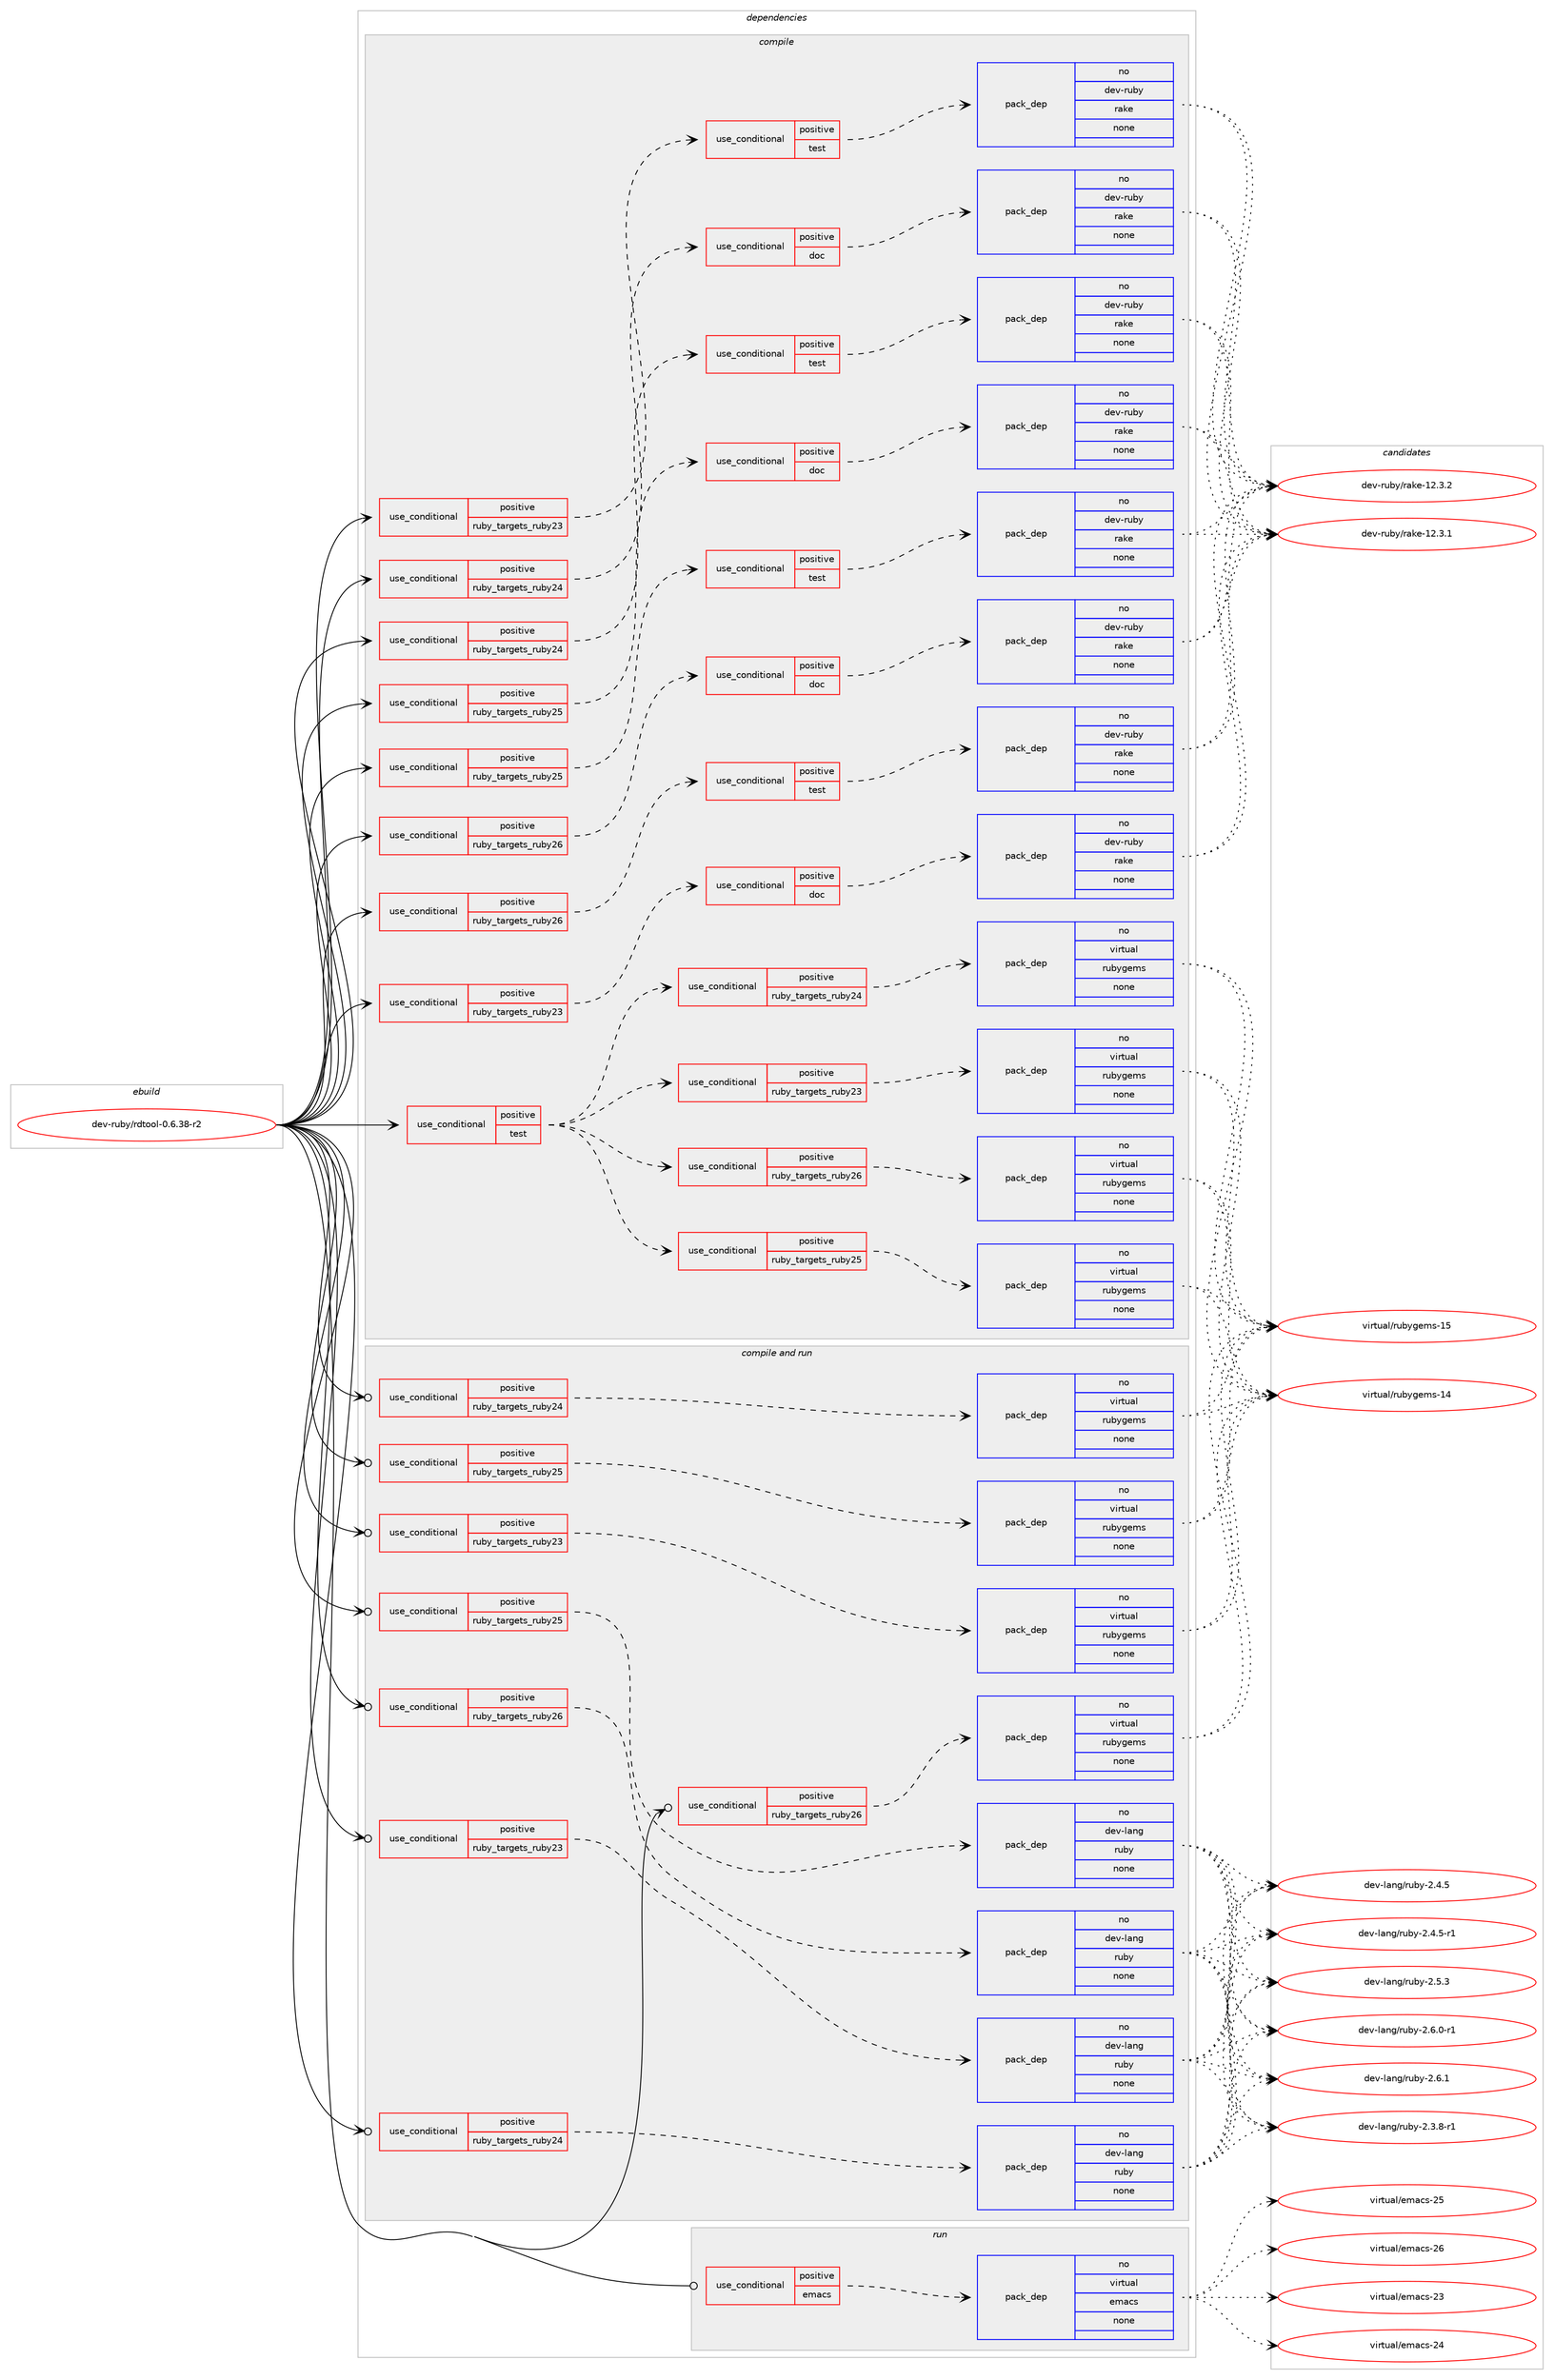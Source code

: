 digraph prolog {

# *************
# Graph options
# *************

newrank=true;
concentrate=true;
compound=true;
graph [rankdir=LR,fontname=Helvetica,fontsize=10,ranksep=1.5];#, ranksep=2.5, nodesep=0.2];
edge  [arrowhead=vee];
node  [fontname=Helvetica,fontsize=10];

# **********
# The ebuild
# **********

subgraph cluster_leftcol {
color=gray;
rank=same;
label=<<i>ebuild</i>>;
id [label="dev-ruby/rdtool-0.6.38-r2", color=red, width=4, href="../dev-ruby/rdtool-0.6.38-r2.svg"];
}

# ****************
# The dependencies
# ****************

subgraph cluster_midcol {
color=gray;
label=<<i>dependencies</i>>;
subgraph cluster_compile {
fillcolor="#eeeeee";
style=filled;
label=<<i>compile</i>>;
subgraph cond412236 {
dependency1517085 [label=<<TABLE BORDER="0" CELLBORDER="1" CELLSPACING="0" CELLPADDING="4"><TR><TD ROWSPAN="3" CELLPADDING="10">use_conditional</TD></TR><TR><TD>positive</TD></TR><TR><TD>ruby_targets_ruby23</TD></TR></TABLE>>, shape=none, color=red];
subgraph cond412237 {
dependency1517086 [label=<<TABLE BORDER="0" CELLBORDER="1" CELLSPACING="0" CELLPADDING="4"><TR><TD ROWSPAN="3" CELLPADDING="10">use_conditional</TD></TR><TR><TD>positive</TD></TR><TR><TD>doc</TD></TR></TABLE>>, shape=none, color=red];
subgraph pack1081343 {
dependency1517087 [label=<<TABLE BORDER="0" CELLBORDER="1" CELLSPACING="0" CELLPADDING="4" WIDTH="220"><TR><TD ROWSPAN="6" CELLPADDING="30">pack_dep</TD></TR><TR><TD WIDTH="110">no</TD></TR><TR><TD>dev-ruby</TD></TR><TR><TD>rake</TD></TR><TR><TD>none</TD></TR><TR><TD></TD></TR></TABLE>>, shape=none, color=blue];
}
dependency1517086:e -> dependency1517087:w [weight=20,style="dashed",arrowhead="vee"];
}
dependency1517085:e -> dependency1517086:w [weight=20,style="dashed",arrowhead="vee"];
}
id:e -> dependency1517085:w [weight=20,style="solid",arrowhead="vee"];
subgraph cond412238 {
dependency1517088 [label=<<TABLE BORDER="0" CELLBORDER="1" CELLSPACING="0" CELLPADDING="4"><TR><TD ROWSPAN="3" CELLPADDING="10">use_conditional</TD></TR><TR><TD>positive</TD></TR><TR><TD>ruby_targets_ruby23</TD></TR></TABLE>>, shape=none, color=red];
subgraph cond412239 {
dependency1517089 [label=<<TABLE BORDER="0" CELLBORDER="1" CELLSPACING="0" CELLPADDING="4"><TR><TD ROWSPAN="3" CELLPADDING="10">use_conditional</TD></TR><TR><TD>positive</TD></TR><TR><TD>test</TD></TR></TABLE>>, shape=none, color=red];
subgraph pack1081344 {
dependency1517090 [label=<<TABLE BORDER="0" CELLBORDER="1" CELLSPACING="0" CELLPADDING="4" WIDTH="220"><TR><TD ROWSPAN="6" CELLPADDING="30">pack_dep</TD></TR><TR><TD WIDTH="110">no</TD></TR><TR><TD>dev-ruby</TD></TR><TR><TD>rake</TD></TR><TR><TD>none</TD></TR><TR><TD></TD></TR></TABLE>>, shape=none, color=blue];
}
dependency1517089:e -> dependency1517090:w [weight=20,style="dashed",arrowhead="vee"];
}
dependency1517088:e -> dependency1517089:w [weight=20,style="dashed",arrowhead="vee"];
}
id:e -> dependency1517088:w [weight=20,style="solid",arrowhead="vee"];
subgraph cond412240 {
dependency1517091 [label=<<TABLE BORDER="0" CELLBORDER="1" CELLSPACING="0" CELLPADDING="4"><TR><TD ROWSPAN="3" CELLPADDING="10">use_conditional</TD></TR><TR><TD>positive</TD></TR><TR><TD>ruby_targets_ruby24</TD></TR></TABLE>>, shape=none, color=red];
subgraph cond412241 {
dependency1517092 [label=<<TABLE BORDER="0" CELLBORDER="1" CELLSPACING="0" CELLPADDING="4"><TR><TD ROWSPAN="3" CELLPADDING="10">use_conditional</TD></TR><TR><TD>positive</TD></TR><TR><TD>doc</TD></TR></TABLE>>, shape=none, color=red];
subgraph pack1081345 {
dependency1517093 [label=<<TABLE BORDER="0" CELLBORDER="1" CELLSPACING="0" CELLPADDING="4" WIDTH="220"><TR><TD ROWSPAN="6" CELLPADDING="30">pack_dep</TD></TR><TR><TD WIDTH="110">no</TD></TR><TR><TD>dev-ruby</TD></TR><TR><TD>rake</TD></TR><TR><TD>none</TD></TR><TR><TD></TD></TR></TABLE>>, shape=none, color=blue];
}
dependency1517092:e -> dependency1517093:w [weight=20,style="dashed",arrowhead="vee"];
}
dependency1517091:e -> dependency1517092:w [weight=20,style="dashed",arrowhead="vee"];
}
id:e -> dependency1517091:w [weight=20,style="solid",arrowhead="vee"];
subgraph cond412242 {
dependency1517094 [label=<<TABLE BORDER="0" CELLBORDER="1" CELLSPACING="0" CELLPADDING="4"><TR><TD ROWSPAN="3" CELLPADDING="10">use_conditional</TD></TR><TR><TD>positive</TD></TR><TR><TD>ruby_targets_ruby24</TD></TR></TABLE>>, shape=none, color=red];
subgraph cond412243 {
dependency1517095 [label=<<TABLE BORDER="0" CELLBORDER="1" CELLSPACING="0" CELLPADDING="4"><TR><TD ROWSPAN="3" CELLPADDING="10">use_conditional</TD></TR><TR><TD>positive</TD></TR><TR><TD>test</TD></TR></TABLE>>, shape=none, color=red];
subgraph pack1081346 {
dependency1517096 [label=<<TABLE BORDER="0" CELLBORDER="1" CELLSPACING="0" CELLPADDING="4" WIDTH="220"><TR><TD ROWSPAN="6" CELLPADDING="30">pack_dep</TD></TR><TR><TD WIDTH="110">no</TD></TR><TR><TD>dev-ruby</TD></TR><TR><TD>rake</TD></TR><TR><TD>none</TD></TR><TR><TD></TD></TR></TABLE>>, shape=none, color=blue];
}
dependency1517095:e -> dependency1517096:w [weight=20,style="dashed",arrowhead="vee"];
}
dependency1517094:e -> dependency1517095:w [weight=20,style="dashed",arrowhead="vee"];
}
id:e -> dependency1517094:w [weight=20,style="solid",arrowhead="vee"];
subgraph cond412244 {
dependency1517097 [label=<<TABLE BORDER="0" CELLBORDER="1" CELLSPACING="0" CELLPADDING="4"><TR><TD ROWSPAN="3" CELLPADDING="10">use_conditional</TD></TR><TR><TD>positive</TD></TR><TR><TD>ruby_targets_ruby25</TD></TR></TABLE>>, shape=none, color=red];
subgraph cond412245 {
dependency1517098 [label=<<TABLE BORDER="0" CELLBORDER="1" CELLSPACING="0" CELLPADDING="4"><TR><TD ROWSPAN="3" CELLPADDING="10">use_conditional</TD></TR><TR><TD>positive</TD></TR><TR><TD>doc</TD></TR></TABLE>>, shape=none, color=red];
subgraph pack1081347 {
dependency1517099 [label=<<TABLE BORDER="0" CELLBORDER="1" CELLSPACING="0" CELLPADDING="4" WIDTH="220"><TR><TD ROWSPAN="6" CELLPADDING="30">pack_dep</TD></TR><TR><TD WIDTH="110">no</TD></TR><TR><TD>dev-ruby</TD></TR><TR><TD>rake</TD></TR><TR><TD>none</TD></TR><TR><TD></TD></TR></TABLE>>, shape=none, color=blue];
}
dependency1517098:e -> dependency1517099:w [weight=20,style="dashed",arrowhead="vee"];
}
dependency1517097:e -> dependency1517098:w [weight=20,style="dashed",arrowhead="vee"];
}
id:e -> dependency1517097:w [weight=20,style="solid",arrowhead="vee"];
subgraph cond412246 {
dependency1517100 [label=<<TABLE BORDER="0" CELLBORDER="1" CELLSPACING="0" CELLPADDING="4"><TR><TD ROWSPAN="3" CELLPADDING="10">use_conditional</TD></TR><TR><TD>positive</TD></TR><TR><TD>ruby_targets_ruby25</TD></TR></TABLE>>, shape=none, color=red];
subgraph cond412247 {
dependency1517101 [label=<<TABLE BORDER="0" CELLBORDER="1" CELLSPACING="0" CELLPADDING="4"><TR><TD ROWSPAN="3" CELLPADDING="10">use_conditional</TD></TR><TR><TD>positive</TD></TR><TR><TD>test</TD></TR></TABLE>>, shape=none, color=red];
subgraph pack1081348 {
dependency1517102 [label=<<TABLE BORDER="0" CELLBORDER="1" CELLSPACING="0" CELLPADDING="4" WIDTH="220"><TR><TD ROWSPAN="6" CELLPADDING="30">pack_dep</TD></TR><TR><TD WIDTH="110">no</TD></TR><TR><TD>dev-ruby</TD></TR><TR><TD>rake</TD></TR><TR><TD>none</TD></TR><TR><TD></TD></TR></TABLE>>, shape=none, color=blue];
}
dependency1517101:e -> dependency1517102:w [weight=20,style="dashed",arrowhead="vee"];
}
dependency1517100:e -> dependency1517101:w [weight=20,style="dashed",arrowhead="vee"];
}
id:e -> dependency1517100:w [weight=20,style="solid",arrowhead="vee"];
subgraph cond412248 {
dependency1517103 [label=<<TABLE BORDER="0" CELLBORDER="1" CELLSPACING="0" CELLPADDING="4"><TR><TD ROWSPAN="3" CELLPADDING="10">use_conditional</TD></TR><TR><TD>positive</TD></TR><TR><TD>ruby_targets_ruby26</TD></TR></TABLE>>, shape=none, color=red];
subgraph cond412249 {
dependency1517104 [label=<<TABLE BORDER="0" CELLBORDER="1" CELLSPACING="0" CELLPADDING="4"><TR><TD ROWSPAN="3" CELLPADDING="10">use_conditional</TD></TR><TR><TD>positive</TD></TR><TR><TD>doc</TD></TR></TABLE>>, shape=none, color=red];
subgraph pack1081349 {
dependency1517105 [label=<<TABLE BORDER="0" CELLBORDER="1" CELLSPACING="0" CELLPADDING="4" WIDTH="220"><TR><TD ROWSPAN="6" CELLPADDING="30">pack_dep</TD></TR><TR><TD WIDTH="110">no</TD></TR><TR><TD>dev-ruby</TD></TR><TR><TD>rake</TD></TR><TR><TD>none</TD></TR><TR><TD></TD></TR></TABLE>>, shape=none, color=blue];
}
dependency1517104:e -> dependency1517105:w [weight=20,style="dashed",arrowhead="vee"];
}
dependency1517103:e -> dependency1517104:w [weight=20,style="dashed",arrowhead="vee"];
}
id:e -> dependency1517103:w [weight=20,style="solid",arrowhead="vee"];
subgraph cond412250 {
dependency1517106 [label=<<TABLE BORDER="0" CELLBORDER="1" CELLSPACING="0" CELLPADDING="4"><TR><TD ROWSPAN="3" CELLPADDING="10">use_conditional</TD></TR><TR><TD>positive</TD></TR><TR><TD>ruby_targets_ruby26</TD></TR></TABLE>>, shape=none, color=red];
subgraph cond412251 {
dependency1517107 [label=<<TABLE BORDER="0" CELLBORDER="1" CELLSPACING="0" CELLPADDING="4"><TR><TD ROWSPAN="3" CELLPADDING="10">use_conditional</TD></TR><TR><TD>positive</TD></TR><TR><TD>test</TD></TR></TABLE>>, shape=none, color=red];
subgraph pack1081350 {
dependency1517108 [label=<<TABLE BORDER="0" CELLBORDER="1" CELLSPACING="0" CELLPADDING="4" WIDTH="220"><TR><TD ROWSPAN="6" CELLPADDING="30">pack_dep</TD></TR><TR><TD WIDTH="110">no</TD></TR><TR><TD>dev-ruby</TD></TR><TR><TD>rake</TD></TR><TR><TD>none</TD></TR><TR><TD></TD></TR></TABLE>>, shape=none, color=blue];
}
dependency1517107:e -> dependency1517108:w [weight=20,style="dashed",arrowhead="vee"];
}
dependency1517106:e -> dependency1517107:w [weight=20,style="dashed",arrowhead="vee"];
}
id:e -> dependency1517106:w [weight=20,style="solid",arrowhead="vee"];
subgraph cond412252 {
dependency1517109 [label=<<TABLE BORDER="0" CELLBORDER="1" CELLSPACING="0" CELLPADDING="4"><TR><TD ROWSPAN="3" CELLPADDING="10">use_conditional</TD></TR><TR><TD>positive</TD></TR><TR><TD>test</TD></TR></TABLE>>, shape=none, color=red];
subgraph cond412253 {
dependency1517110 [label=<<TABLE BORDER="0" CELLBORDER="1" CELLSPACING="0" CELLPADDING="4"><TR><TD ROWSPAN="3" CELLPADDING="10">use_conditional</TD></TR><TR><TD>positive</TD></TR><TR><TD>ruby_targets_ruby23</TD></TR></TABLE>>, shape=none, color=red];
subgraph pack1081351 {
dependency1517111 [label=<<TABLE BORDER="0" CELLBORDER="1" CELLSPACING="0" CELLPADDING="4" WIDTH="220"><TR><TD ROWSPAN="6" CELLPADDING="30">pack_dep</TD></TR><TR><TD WIDTH="110">no</TD></TR><TR><TD>virtual</TD></TR><TR><TD>rubygems</TD></TR><TR><TD>none</TD></TR><TR><TD></TD></TR></TABLE>>, shape=none, color=blue];
}
dependency1517110:e -> dependency1517111:w [weight=20,style="dashed",arrowhead="vee"];
}
dependency1517109:e -> dependency1517110:w [weight=20,style="dashed",arrowhead="vee"];
subgraph cond412254 {
dependency1517112 [label=<<TABLE BORDER="0" CELLBORDER="1" CELLSPACING="0" CELLPADDING="4"><TR><TD ROWSPAN="3" CELLPADDING="10">use_conditional</TD></TR><TR><TD>positive</TD></TR><TR><TD>ruby_targets_ruby24</TD></TR></TABLE>>, shape=none, color=red];
subgraph pack1081352 {
dependency1517113 [label=<<TABLE BORDER="0" CELLBORDER="1" CELLSPACING="0" CELLPADDING="4" WIDTH="220"><TR><TD ROWSPAN="6" CELLPADDING="30">pack_dep</TD></TR><TR><TD WIDTH="110">no</TD></TR><TR><TD>virtual</TD></TR><TR><TD>rubygems</TD></TR><TR><TD>none</TD></TR><TR><TD></TD></TR></TABLE>>, shape=none, color=blue];
}
dependency1517112:e -> dependency1517113:w [weight=20,style="dashed",arrowhead="vee"];
}
dependency1517109:e -> dependency1517112:w [weight=20,style="dashed",arrowhead="vee"];
subgraph cond412255 {
dependency1517114 [label=<<TABLE BORDER="0" CELLBORDER="1" CELLSPACING="0" CELLPADDING="4"><TR><TD ROWSPAN="3" CELLPADDING="10">use_conditional</TD></TR><TR><TD>positive</TD></TR><TR><TD>ruby_targets_ruby25</TD></TR></TABLE>>, shape=none, color=red];
subgraph pack1081353 {
dependency1517115 [label=<<TABLE BORDER="0" CELLBORDER="1" CELLSPACING="0" CELLPADDING="4" WIDTH="220"><TR><TD ROWSPAN="6" CELLPADDING="30">pack_dep</TD></TR><TR><TD WIDTH="110">no</TD></TR><TR><TD>virtual</TD></TR><TR><TD>rubygems</TD></TR><TR><TD>none</TD></TR><TR><TD></TD></TR></TABLE>>, shape=none, color=blue];
}
dependency1517114:e -> dependency1517115:w [weight=20,style="dashed",arrowhead="vee"];
}
dependency1517109:e -> dependency1517114:w [weight=20,style="dashed",arrowhead="vee"];
subgraph cond412256 {
dependency1517116 [label=<<TABLE BORDER="0" CELLBORDER="1" CELLSPACING="0" CELLPADDING="4"><TR><TD ROWSPAN="3" CELLPADDING="10">use_conditional</TD></TR><TR><TD>positive</TD></TR><TR><TD>ruby_targets_ruby26</TD></TR></TABLE>>, shape=none, color=red];
subgraph pack1081354 {
dependency1517117 [label=<<TABLE BORDER="0" CELLBORDER="1" CELLSPACING="0" CELLPADDING="4" WIDTH="220"><TR><TD ROWSPAN="6" CELLPADDING="30">pack_dep</TD></TR><TR><TD WIDTH="110">no</TD></TR><TR><TD>virtual</TD></TR><TR><TD>rubygems</TD></TR><TR><TD>none</TD></TR><TR><TD></TD></TR></TABLE>>, shape=none, color=blue];
}
dependency1517116:e -> dependency1517117:w [weight=20,style="dashed",arrowhead="vee"];
}
dependency1517109:e -> dependency1517116:w [weight=20,style="dashed",arrowhead="vee"];
}
id:e -> dependency1517109:w [weight=20,style="solid",arrowhead="vee"];
}
subgraph cluster_compileandrun {
fillcolor="#eeeeee";
style=filled;
label=<<i>compile and run</i>>;
subgraph cond412257 {
dependency1517118 [label=<<TABLE BORDER="0" CELLBORDER="1" CELLSPACING="0" CELLPADDING="4"><TR><TD ROWSPAN="3" CELLPADDING="10">use_conditional</TD></TR><TR><TD>positive</TD></TR><TR><TD>ruby_targets_ruby23</TD></TR></TABLE>>, shape=none, color=red];
subgraph pack1081355 {
dependency1517119 [label=<<TABLE BORDER="0" CELLBORDER="1" CELLSPACING="0" CELLPADDING="4" WIDTH="220"><TR><TD ROWSPAN="6" CELLPADDING="30">pack_dep</TD></TR><TR><TD WIDTH="110">no</TD></TR><TR><TD>dev-lang</TD></TR><TR><TD>ruby</TD></TR><TR><TD>none</TD></TR><TR><TD></TD></TR></TABLE>>, shape=none, color=blue];
}
dependency1517118:e -> dependency1517119:w [weight=20,style="dashed",arrowhead="vee"];
}
id:e -> dependency1517118:w [weight=20,style="solid",arrowhead="odotvee"];
subgraph cond412258 {
dependency1517120 [label=<<TABLE BORDER="0" CELLBORDER="1" CELLSPACING="0" CELLPADDING="4"><TR><TD ROWSPAN="3" CELLPADDING="10">use_conditional</TD></TR><TR><TD>positive</TD></TR><TR><TD>ruby_targets_ruby23</TD></TR></TABLE>>, shape=none, color=red];
subgraph pack1081356 {
dependency1517121 [label=<<TABLE BORDER="0" CELLBORDER="1" CELLSPACING="0" CELLPADDING="4" WIDTH="220"><TR><TD ROWSPAN="6" CELLPADDING="30">pack_dep</TD></TR><TR><TD WIDTH="110">no</TD></TR><TR><TD>virtual</TD></TR><TR><TD>rubygems</TD></TR><TR><TD>none</TD></TR><TR><TD></TD></TR></TABLE>>, shape=none, color=blue];
}
dependency1517120:e -> dependency1517121:w [weight=20,style="dashed",arrowhead="vee"];
}
id:e -> dependency1517120:w [weight=20,style="solid",arrowhead="odotvee"];
subgraph cond412259 {
dependency1517122 [label=<<TABLE BORDER="0" CELLBORDER="1" CELLSPACING="0" CELLPADDING="4"><TR><TD ROWSPAN="3" CELLPADDING="10">use_conditional</TD></TR><TR><TD>positive</TD></TR><TR><TD>ruby_targets_ruby24</TD></TR></TABLE>>, shape=none, color=red];
subgraph pack1081357 {
dependency1517123 [label=<<TABLE BORDER="0" CELLBORDER="1" CELLSPACING="0" CELLPADDING="4" WIDTH="220"><TR><TD ROWSPAN="6" CELLPADDING="30">pack_dep</TD></TR><TR><TD WIDTH="110">no</TD></TR><TR><TD>dev-lang</TD></TR><TR><TD>ruby</TD></TR><TR><TD>none</TD></TR><TR><TD></TD></TR></TABLE>>, shape=none, color=blue];
}
dependency1517122:e -> dependency1517123:w [weight=20,style="dashed",arrowhead="vee"];
}
id:e -> dependency1517122:w [weight=20,style="solid",arrowhead="odotvee"];
subgraph cond412260 {
dependency1517124 [label=<<TABLE BORDER="0" CELLBORDER="1" CELLSPACING="0" CELLPADDING="4"><TR><TD ROWSPAN="3" CELLPADDING="10">use_conditional</TD></TR><TR><TD>positive</TD></TR><TR><TD>ruby_targets_ruby24</TD></TR></TABLE>>, shape=none, color=red];
subgraph pack1081358 {
dependency1517125 [label=<<TABLE BORDER="0" CELLBORDER="1" CELLSPACING="0" CELLPADDING="4" WIDTH="220"><TR><TD ROWSPAN="6" CELLPADDING="30">pack_dep</TD></TR><TR><TD WIDTH="110">no</TD></TR><TR><TD>virtual</TD></TR><TR><TD>rubygems</TD></TR><TR><TD>none</TD></TR><TR><TD></TD></TR></TABLE>>, shape=none, color=blue];
}
dependency1517124:e -> dependency1517125:w [weight=20,style="dashed",arrowhead="vee"];
}
id:e -> dependency1517124:w [weight=20,style="solid",arrowhead="odotvee"];
subgraph cond412261 {
dependency1517126 [label=<<TABLE BORDER="0" CELLBORDER="1" CELLSPACING="0" CELLPADDING="4"><TR><TD ROWSPAN="3" CELLPADDING="10">use_conditional</TD></TR><TR><TD>positive</TD></TR><TR><TD>ruby_targets_ruby25</TD></TR></TABLE>>, shape=none, color=red];
subgraph pack1081359 {
dependency1517127 [label=<<TABLE BORDER="0" CELLBORDER="1" CELLSPACING="0" CELLPADDING="4" WIDTH="220"><TR><TD ROWSPAN="6" CELLPADDING="30">pack_dep</TD></TR><TR><TD WIDTH="110">no</TD></TR><TR><TD>dev-lang</TD></TR><TR><TD>ruby</TD></TR><TR><TD>none</TD></TR><TR><TD></TD></TR></TABLE>>, shape=none, color=blue];
}
dependency1517126:e -> dependency1517127:w [weight=20,style="dashed",arrowhead="vee"];
}
id:e -> dependency1517126:w [weight=20,style="solid",arrowhead="odotvee"];
subgraph cond412262 {
dependency1517128 [label=<<TABLE BORDER="0" CELLBORDER="1" CELLSPACING="0" CELLPADDING="4"><TR><TD ROWSPAN="3" CELLPADDING="10">use_conditional</TD></TR><TR><TD>positive</TD></TR><TR><TD>ruby_targets_ruby25</TD></TR></TABLE>>, shape=none, color=red];
subgraph pack1081360 {
dependency1517129 [label=<<TABLE BORDER="0" CELLBORDER="1" CELLSPACING="0" CELLPADDING="4" WIDTH="220"><TR><TD ROWSPAN="6" CELLPADDING="30">pack_dep</TD></TR><TR><TD WIDTH="110">no</TD></TR><TR><TD>virtual</TD></TR><TR><TD>rubygems</TD></TR><TR><TD>none</TD></TR><TR><TD></TD></TR></TABLE>>, shape=none, color=blue];
}
dependency1517128:e -> dependency1517129:w [weight=20,style="dashed",arrowhead="vee"];
}
id:e -> dependency1517128:w [weight=20,style="solid",arrowhead="odotvee"];
subgraph cond412263 {
dependency1517130 [label=<<TABLE BORDER="0" CELLBORDER="1" CELLSPACING="0" CELLPADDING="4"><TR><TD ROWSPAN="3" CELLPADDING="10">use_conditional</TD></TR><TR><TD>positive</TD></TR><TR><TD>ruby_targets_ruby26</TD></TR></TABLE>>, shape=none, color=red];
subgraph pack1081361 {
dependency1517131 [label=<<TABLE BORDER="0" CELLBORDER="1" CELLSPACING="0" CELLPADDING="4" WIDTH="220"><TR><TD ROWSPAN="6" CELLPADDING="30">pack_dep</TD></TR><TR><TD WIDTH="110">no</TD></TR><TR><TD>dev-lang</TD></TR><TR><TD>ruby</TD></TR><TR><TD>none</TD></TR><TR><TD></TD></TR></TABLE>>, shape=none, color=blue];
}
dependency1517130:e -> dependency1517131:w [weight=20,style="dashed",arrowhead="vee"];
}
id:e -> dependency1517130:w [weight=20,style="solid",arrowhead="odotvee"];
subgraph cond412264 {
dependency1517132 [label=<<TABLE BORDER="0" CELLBORDER="1" CELLSPACING="0" CELLPADDING="4"><TR><TD ROWSPAN="3" CELLPADDING="10">use_conditional</TD></TR><TR><TD>positive</TD></TR><TR><TD>ruby_targets_ruby26</TD></TR></TABLE>>, shape=none, color=red];
subgraph pack1081362 {
dependency1517133 [label=<<TABLE BORDER="0" CELLBORDER="1" CELLSPACING="0" CELLPADDING="4" WIDTH="220"><TR><TD ROWSPAN="6" CELLPADDING="30">pack_dep</TD></TR><TR><TD WIDTH="110">no</TD></TR><TR><TD>virtual</TD></TR><TR><TD>rubygems</TD></TR><TR><TD>none</TD></TR><TR><TD></TD></TR></TABLE>>, shape=none, color=blue];
}
dependency1517132:e -> dependency1517133:w [weight=20,style="dashed",arrowhead="vee"];
}
id:e -> dependency1517132:w [weight=20,style="solid",arrowhead="odotvee"];
}
subgraph cluster_run {
fillcolor="#eeeeee";
style=filled;
label=<<i>run</i>>;
subgraph cond412265 {
dependency1517134 [label=<<TABLE BORDER="0" CELLBORDER="1" CELLSPACING="0" CELLPADDING="4"><TR><TD ROWSPAN="3" CELLPADDING="10">use_conditional</TD></TR><TR><TD>positive</TD></TR><TR><TD>emacs</TD></TR></TABLE>>, shape=none, color=red];
subgraph pack1081363 {
dependency1517135 [label=<<TABLE BORDER="0" CELLBORDER="1" CELLSPACING="0" CELLPADDING="4" WIDTH="220"><TR><TD ROWSPAN="6" CELLPADDING="30">pack_dep</TD></TR><TR><TD WIDTH="110">no</TD></TR><TR><TD>virtual</TD></TR><TR><TD>emacs</TD></TR><TR><TD>none</TD></TR><TR><TD></TD></TR></TABLE>>, shape=none, color=blue];
}
dependency1517134:e -> dependency1517135:w [weight=20,style="dashed",arrowhead="vee"];
}
id:e -> dependency1517134:w [weight=20,style="solid",arrowhead="odot"];
}
}

# **************
# The candidates
# **************

subgraph cluster_choices {
rank=same;
color=gray;
label=<<i>candidates</i>>;

subgraph choice1081343 {
color=black;
nodesep=1;
choice1001011184511411798121471149710710145495046514649 [label="dev-ruby/rake-12.3.1", color=red, width=4,href="../dev-ruby/rake-12.3.1.svg"];
choice1001011184511411798121471149710710145495046514650 [label="dev-ruby/rake-12.3.2", color=red, width=4,href="../dev-ruby/rake-12.3.2.svg"];
dependency1517087:e -> choice1001011184511411798121471149710710145495046514649:w [style=dotted,weight="100"];
dependency1517087:e -> choice1001011184511411798121471149710710145495046514650:w [style=dotted,weight="100"];
}
subgraph choice1081344 {
color=black;
nodesep=1;
choice1001011184511411798121471149710710145495046514649 [label="dev-ruby/rake-12.3.1", color=red, width=4,href="../dev-ruby/rake-12.3.1.svg"];
choice1001011184511411798121471149710710145495046514650 [label="dev-ruby/rake-12.3.2", color=red, width=4,href="../dev-ruby/rake-12.3.2.svg"];
dependency1517090:e -> choice1001011184511411798121471149710710145495046514649:w [style=dotted,weight="100"];
dependency1517090:e -> choice1001011184511411798121471149710710145495046514650:w [style=dotted,weight="100"];
}
subgraph choice1081345 {
color=black;
nodesep=1;
choice1001011184511411798121471149710710145495046514649 [label="dev-ruby/rake-12.3.1", color=red, width=4,href="../dev-ruby/rake-12.3.1.svg"];
choice1001011184511411798121471149710710145495046514650 [label="dev-ruby/rake-12.3.2", color=red, width=4,href="../dev-ruby/rake-12.3.2.svg"];
dependency1517093:e -> choice1001011184511411798121471149710710145495046514649:w [style=dotted,weight="100"];
dependency1517093:e -> choice1001011184511411798121471149710710145495046514650:w [style=dotted,weight="100"];
}
subgraph choice1081346 {
color=black;
nodesep=1;
choice1001011184511411798121471149710710145495046514649 [label="dev-ruby/rake-12.3.1", color=red, width=4,href="../dev-ruby/rake-12.3.1.svg"];
choice1001011184511411798121471149710710145495046514650 [label="dev-ruby/rake-12.3.2", color=red, width=4,href="../dev-ruby/rake-12.3.2.svg"];
dependency1517096:e -> choice1001011184511411798121471149710710145495046514649:w [style=dotted,weight="100"];
dependency1517096:e -> choice1001011184511411798121471149710710145495046514650:w [style=dotted,weight="100"];
}
subgraph choice1081347 {
color=black;
nodesep=1;
choice1001011184511411798121471149710710145495046514649 [label="dev-ruby/rake-12.3.1", color=red, width=4,href="../dev-ruby/rake-12.3.1.svg"];
choice1001011184511411798121471149710710145495046514650 [label="dev-ruby/rake-12.3.2", color=red, width=4,href="../dev-ruby/rake-12.3.2.svg"];
dependency1517099:e -> choice1001011184511411798121471149710710145495046514649:w [style=dotted,weight="100"];
dependency1517099:e -> choice1001011184511411798121471149710710145495046514650:w [style=dotted,weight="100"];
}
subgraph choice1081348 {
color=black;
nodesep=1;
choice1001011184511411798121471149710710145495046514649 [label="dev-ruby/rake-12.3.1", color=red, width=4,href="../dev-ruby/rake-12.3.1.svg"];
choice1001011184511411798121471149710710145495046514650 [label="dev-ruby/rake-12.3.2", color=red, width=4,href="../dev-ruby/rake-12.3.2.svg"];
dependency1517102:e -> choice1001011184511411798121471149710710145495046514649:w [style=dotted,weight="100"];
dependency1517102:e -> choice1001011184511411798121471149710710145495046514650:w [style=dotted,weight="100"];
}
subgraph choice1081349 {
color=black;
nodesep=1;
choice1001011184511411798121471149710710145495046514649 [label="dev-ruby/rake-12.3.1", color=red, width=4,href="../dev-ruby/rake-12.3.1.svg"];
choice1001011184511411798121471149710710145495046514650 [label="dev-ruby/rake-12.3.2", color=red, width=4,href="../dev-ruby/rake-12.3.2.svg"];
dependency1517105:e -> choice1001011184511411798121471149710710145495046514649:w [style=dotted,weight="100"];
dependency1517105:e -> choice1001011184511411798121471149710710145495046514650:w [style=dotted,weight="100"];
}
subgraph choice1081350 {
color=black;
nodesep=1;
choice1001011184511411798121471149710710145495046514649 [label="dev-ruby/rake-12.3.1", color=red, width=4,href="../dev-ruby/rake-12.3.1.svg"];
choice1001011184511411798121471149710710145495046514650 [label="dev-ruby/rake-12.3.2", color=red, width=4,href="../dev-ruby/rake-12.3.2.svg"];
dependency1517108:e -> choice1001011184511411798121471149710710145495046514649:w [style=dotted,weight="100"];
dependency1517108:e -> choice1001011184511411798121471149710710145495046514650:w [style=dotted,weight="100"];
}
subgraph choice1081351 {
color=black;
nodesep=1;
choice118105114116117971084711411798121103101109115454952 [label="virtual/rubygems-14", color=red, width=4,href="../virtual/rubygems-14.svg"];
choice118105114116117971084711411798121103101109115454953 [label="virtual/rubygems-15", color=red, width=4,href="../virtual/rubygems-15.svg"];
dependency1517111:e -> choice118105114116117971084711411798121103101109115454952:w [style=dotted,weight="100"];
dependency1517111:e -> choice118105114116117971084711411798121103101109115454953:w [style=dotted,weight="100"];
}
subgraph choice1081352 {
color=black;
nodesep=1;
choice118105114116117971084711411798121103101109115454952 [label="virtual/rubygems-14", color=red, width=4,href="../virtual/rubygems-14.svg"];
choice118105114116117971084711411798121103101109115454953 [label="virtual/rubygems-15", color=red, width=4,href="../virtual/rubygems-15.svg"];
dependency1517113:e -> choice118105114116117971084711411798121103101109115454952:w [style=dotted,weight="100"];
dependency1517113:e -> choice118105114116117971084711411798121103101109115454953:w [style=dotted,weight="100"];
}
subgraph choice1081353 {
color=black;
nodesep=1;
choice118105114116117971084711411798121103101109115454952 [label="virtual/rubygems-14", color=red, width=4,href="../virtual/rubygems-14.svg"];
choice118105114116117971084711411798121103101109115454953 [label="virtual/rubygems-15", color=red, width=4,href="../virtual/rubygems-15.svg"];
dependency1517115:e -> choice118105114116117971084711411798121103101109115454952:w [style=dotted,weight="100"];
dependency1517115:e -> choice118105114116117971084711411798121103101109115454953:w [style=dotted,weight="100"];
}
subgraph choice1081354 {
color=black;
nodesep=1;
choice118105114116117971084711411798121103101109115454952 [label="virtual/rubygems-14", color=red, width=4,href="../virtual/rubygems-14.svg"];
choice118105114116117971084711411798121103101109115454953 [label="virtual/rubygems-15", color=red, width=4,href="../virtual/rubygems-15.svg"];
dependency1517117:e -> choice118105114116117971084711411798121103101109115454952:w [style=dotted,weight="100"];
dependency1517117:e -> choice118105114116117971084711411798121103101109115454953:w [style=dotted,weight="100"];
}
subgraph choice1081355 {
color=black;
nodesep=1;
choice100101118451089711010347114117981214550465146564511449 [label="dev-lang/ruby-2.3.8-r1", color=red, width=4,href="../dev-lang/ruby-2.3.8-r1.svg"];
choice10010111845108971101034711411798121455046524653 [label="dev-lang/ruby-2.4.5", color=red, width=4,href="../dev-lang/ruby-2.4.5.svg"];
choice100101118451089711010347114117981214550465246534511449 [label="dev-lang/ruby-2.4.5-r1", color=red, width=4,href="../dev-lang/ruby-2.4.5-r1.svg"];
choice10010111845108971101034711411798121455046534651 [label="dev-lang/ruby-2.5.3", color=red, width=4,href="../dev-lang/ruby-2.5.3.svg"];
choice100101118451089711010347114117981214550465446484511449 [label="dev-lang/ruby-2.6.0-r1", color=red, width=4,href="../dev-lang/ruby-2.6.0-r1.svg"];
choice10010111845108971101034711411798121455046544649 [label="dev-lang/ruby-2.6.1", color=red, width=4,href="../dev-lang/ruby-2.6.1.svg"];
dependency1517119:e -> choice100101118451089711010347114117981214550465146564511449:w [style=dotted,weight="100"];
dependency1517119:e -> choice10010111845108971101034711411798121455046524653:w [style=dotted,weight="100"];
dependency1517119:e -> choice100101118451089711010347114117981214550465246534511449:w [style=dotted,weight="100"];
dependency1517119:e -> choice10010111845108971101034711411798121455046534651:w [style=dotted,weight="100"];
dependency1517119:e -> choice100101118451089711010347114117981214550465446484511449:w [style=dotted,weight="100"];
dependency1517119:e -> choice10010111845108971101034711411798121455046544649:w [style=dotted,weight="100"];
}
subgraph choice1081356 {
color=black;
nodesep=1;
choice118105114116117971084711411798121103101109115454952 [label="virtual/rubygems-14", color=red, width=4,href="../virtual/rubygems-14.svg"];
choice118105114116117971084711411798121103101109115454953 [label="virtual/rubygems-15", color=red, width=4,href="../virtual/rubygems-15.svg"];
dependency1517121:e -> choice118105114116117971084711411798121103101109115454952:w [style=dotted,weight="100"];
dependency1517121:e -> choice118105114116117971084711411798121103101109115454953:w [style=dotted,weight="100"];
}
subgraph choice1081357 {
color=black;
nodesep=1;
choice100101118451089711010347114117981214550465146564511449 [label="dev-lang/ruby-2.3.8-r1", color=red, width=4,href="../dev-lang/ruby-2.3.8-r1.svg"];
choice10010111845108971101034711411798121455046524653 [label="dev-lang/ruby-2.4.5", color=red, width=4,href="../dev-lang/ruby-2.4.5.svg"];
choice100101118451089711010347114117981214550465246534511449 [label="dev-lang/ruby-2.4.5-r1", color=red, width=4,href="../dev-lang/ruby-2.4.5-r1.svg"];
choice10010111845108971101034711411798121455046534651 [label="dev-lang/ruby-2.5.3", color=red, width=4,href="../dev-lang/ruby-2.5.3.svg"];
choice100101118451089711010347114117981214550465446484511449 [label="dev-lang/ruby-2.6.0-r1", color=red, width=4,href="../dev-lang/ruby-2.6.0-r1.svg"];
choice10010111845108971101034711411798121455046544649 [label="dev-lang/ruby-2.6.1", color=red, width=4,href="../dev-lang/ruby-2.6.1.svg"];
dependency1517123:e -> choice100101118451089711010347114117981214550465146564511449:w [style=dotted,weight="100"];
dependency1517123:e -> choice10010111845108971101034711411798121455046524653:w [style=dotted,weight="100"];
dependency1517123:e -> choice100101118451089711010347114117981214550465246534511449:w [style=dotted,weight="100"];
dependency1517123:e -> choice10010111845108971101034711411798121455046534651:w [style=dotted,weight="100"];
dependency1517123:e -> choice100101118451089711010347114117981214550465446484511449:w [style=dotted,weight="100"];
dependency1517123:e -> choice10010111845108971101034711411798121455046544649:w [style=dotted,weight="100"];
}
subgraph choice1081358 {
color=black;
nodesep=1;
choice118105114116117971084711411798121103101109115454952 [label="virtual/rubygems-14", color=red, width=4,href="../virtual/rubygems-14.svg"];
choice118105114116117971084711411798121103101109115454953 [label="virtual/rubygems-15", color=red, width=4,href="../virtual/rubygems-15.svg"];
dependency1517125:e -> choice118105114116117971084711411798121103101109115454952:w [style=dotted,weight="100"];
dependency1517125:e -> choice118105114116117971084711411798121103101109115454953:w [style=dotted,weight="100"];
}
subgraph choice1081359 {
color=black;
nodesep=1;
choice100101118451089711010347114117981214550465146564511449 [label="dev-lang/ruby-2.3.8-r1", color=red, width=4,href="../dev-lang/ruby-2.3.8-r1.svg"];
choice10010111845108971101034711411798121455046524653 [label="dev-lang/ruby-2.4.5", color=red, width=4,href="../dev-lang/ruby-2.4.5.svg"];
choice100101118451089711010347114117981214550465246534511449 [label="dev-lang/ruby-2.4.5-r1", color=red, width=4,href="../dev-lang/ruby-2.4.5-r1.svg"];
choice10010111845108971101034711411798121455046534651 [label="dev-lang/ruby-2.5.3", color=red, width=4,href="../dev-lang/ruby-2.5.3.svg"];
choice100101118451089711010347114117981214550465446484511449 [label="dev-lang/ruby-2.6.0-r1", color=red, width=4,href="../dev-lang/ruby-2.6.0-r1.svg"];
choice10010111845108971101034711411798121455046544649 [label="dev-lang/ruby-2.6.1", color=red, width=4,href="../dev-lang/ruby-2.6.1.svg"];
dependency1517127:e -> choice100101118451089711010347114117981214550465146564511449:w [style=dotted,weight="100"];
dependency1517127:e -> choice10010111845108971101034711411798121455046524653:w [style=dotted,weight="100"];
dependency1517127:e -> choice100101118451089711010347114117981214550465246534511449:w [style=dotted,weight="100"];
dependency1517127:e -> choice10010111845108971101034711411798121455046534651:w [style=dotted,weight="100"];
dependency1517127:e -> choice100101118451089711010347114117981214550465446484511449:w [style=dotted,weight="100"];
dependency1517127:e -> choice10010111845108971101034711411798121455046544649:w [style=dotted,weight="100"];
}
subgraph choice1081360 {
color=black;
nodesep=1;
choice118105114116117971084711411798121103101109115454952 [label="virtual/rubygems-14", color=red, width=4,href="../virtual/rubygems-14.svg"];
choice118105114116117971084711411798121103101109115454953 [label="virtual/rubygems-15", color=red, width=4,href="../virtual/rubygems-15.svg"];
dependency1517129:e -> choice118105114116117971084711411798121103101109115454952:w [style=dotted,weight="100"];
dependency1517129:e -> choice118105114116117971084711411798121103101109115454953:w [style=dotted,weight="100"];
}
subgraph choice1081361 {
color=black;
nodesep=1;
choice100101118451089711010347114117981214550465146564511449 [label="dev-lang/ruby-2.3.8-r1", color=red, width=4,href="../dev-lang/ruby-2.3.8-r1.svg"];
choice10010111845108971101034711411798121455046524653 [label="dev-lang/ruby-2.4.5", color=red, width=4,href="../dev-lang/ruby-2.4.5.svg"];
choice100101118451089711010347114117981214550465246534511449 [label="dev-lang/ruby-2.4.5-r1", color=red, width=4,href="../dev-lang/ruby-2.4.5-r1.svg"];
choice10010111845108971101034711411798121455046534651 [label="dev-lang/ruby-2.5.3", color=red, width=4,href="../dev-lang/ruby-2.5.3.svg"];
choice100101118451089711010347114117981214550465446484511449 [label="dev-lang/ruby-2.6.0-r1", color=red, width=4,href="../dev-lang/ruby-2.6.0-r1.svg"];
choice10010111845108971101034711411798121455046544649 [label="dev-lang/ruby-2.6.1", color=red, width=4,href="../dev-lang/ruby-2.6.1.svg"];
dependency1517131:e -> choice100101118451089711010347114117981214550465146564511449:w [style=dotted,weight="100"];
dependency1517131:e -> choice10010111845108971101034711411798121455046524653:w [style=dotted,weight="100"];
dependency1517131:e -> choice100101118451089711010347114117981214550465246534511449:w [style=dotted,weight="100"];
dependency1517131:e -> choice10010111845108971101034711411798121455046534651:w [style=dotted,weight="100"];
dependency1517131:e -> choice100101118451089711010347114117981214550465446484511449:w [style=dotted,weight="100"];
dependency1517131:e -> choice10010111845108971101034711411798121455046544649:w [style=dotted,weight="100"];
}
subgraph choice1081362 {
color=black;
nodesep=1;
choice118105114116117971084711411798121103101109115454952 [label="virtual/rubygems-14", color=red, width=4,href="../virtual/rubygems-14.svg"];
choice118105114116117971084711411798121103101109115454953 [label="virtual/rubygems-15", color=red, width=4,href="../virtual/rubygems-15.svg"];
dependency1517133:e -> choice118105114116117971084711411798121103101109115454952:w [style=dotted,weight="100"];
dependency1517133:e -> choice118105114116117971084711411798121103101109115454953:w [style=dotted,weight="100"];
}
subgraph choice1081363 {
color=black;
nodesep=1;
choice11810511411611797108471011099799115455051 [label="virtual/emacs-23", color=red, width=4,href="../virtual/emacs-23.svg"];
choice11810511411611797108471011099799115455052 [label="virtual/emacs-24", color=red, width=4,href="../virtual/emacs-24.svg"];
choice11810511411611797108471011099799115455053 [label="virtual/emacs-25", color=red, width=4,href="../virtual/emacs-25.svg"];
choice11810511411611797108471011099799115455054 [label="virtual/emacs-26", color=red, width=4,href="../virtual/emacs-26.svg"];
dependency1517135:e -> choice11810511411611797108471011099799115455051:w [style=dotted,weight="100"];
dependency1517135:e -> choice11810511411611797108471011099799115455052:w [style=dotted,weight="100"];
dependency1517135:e -> choice11810511411611797108471011099799115455053:w [style=dotted,weight="100"];
dependency1517135:e -> choice11810511411611797108471011099799115455054:w [style=dotted,weight="100"];
}
}

}
